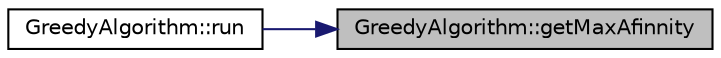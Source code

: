 digraph "GreedyAlgorithm::getMaxAfinnity"
{
 // LATEX_PDF_SIZE
  edge [fontname="Helvetica",fontsize="10",labelfontname="Helvetica",labelfontsize="10"];
  node [fontname="Helvetica",fontsize="10",shape=record];
  rankdir="RL";
  Node1 [label="GreedyAlgorithm::getMaxAfinnity",height=0.2,width=0.4,color="black", fillcolor="grey75", style="filled", fontcolor="black",tooltip="Este método se encarga de encontrar la arista que tiene una mayor afinidad."];
  Node1 -> Node2 [dir="back",color="midnightblue",fontsize="10",style="solid",fontname="Helvetica"];
  Node2 [label="GreedyAlgorithm::run",height=0.2,width=0.4,color="black", fillcolor="white", style="filled",URL="$class_greedy_algorithm.html#a8ef295f33ddb4136ebe0cf39e642f61f",tooltip="Se va a encargar de ejecutar el algoritmo greedy, para ello se van a hacer iteraciones hasta que las ..."];
}
